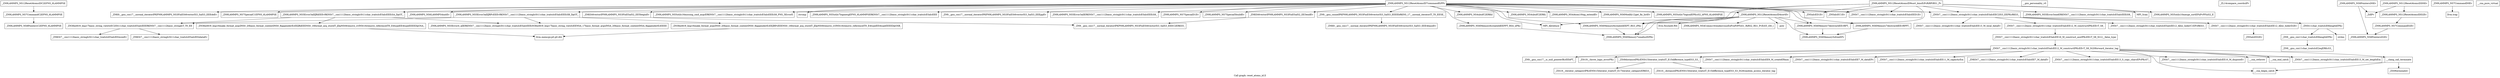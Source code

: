 digraph "Call graph: reset_atoms_id.ll" {
	label="Call graph: reset_atoms_id.ll";

	Node0x555edb61afc0 [shape=record,label="{_ZN9LAMMPS_NS12ResetAtomsIDC2EPNS_6LAMMPSE}"];
	Node0x555edb61afc0 -> Node0x555edb616780;
	Node0x555edb616780 [shape=record,label="{_ZN9LAMMPS_NS7CommandC2EPNS_6LAMMPSE}"];
	Node0x555edb616780 -> Node0x555edb60c440;
	Node0x555edb5ffcd0 [shape=record,label="{_ZN9LAMMPS_NS12ResetAtomsID7commandEiPPc}"];
	Node0x555edb5ffcd0 -> Node0x555edb63b5b0;
	Node0x555edb5ffcd0 -> Node0x555edb676430;
	Node0x555edb5ffcd0 -> Node0x555edb5be590;
	Node0x555edb5ffcd0 -> Node0x555edb60c4c0;
	Node0x555edb5ffcd0 -> Node0x555edb671f40;
	Node0x555edb5ffcd0 -> Node0x555edb622650;
	Node0x555edb5ffcd0 -> Node0x555edb660270;
	Node0x555edb5ffcd0 -> Node0x555edb616c80;
	Node0x555edb5ffcd0 -> Node0x555edb6503d0;
	Node0x555edb5ffcd0 -> Node0x555edb5bde60;
	Node0x555edb5ffcd0 -> Node0x555edb5edf70;
	Node0x555edb5ffcd0 -> Node0x555edb69df10;
	Node0x555edb5ffcd0 -> Node0x555edb5e1da0;
	Node0x555edb5ffcd0 -> Node0x555edb5f5f40;
	Node0x555edb5ffcd0 -> Node0x555edb5bd2d0;
	Node0x555edb5ffcd0 -> Node0x555edb5bc660;
	Node0x555edb5ffcd0 -> Node0x555edb5bce80;
	Node0x555edb5ffcd0 -> Node0x555edb5bbe80;
	Node0x555edb5ffcd0 -> Node0x555edb694890;
	Node0x555edb5ffcd0 -> Node0x555edb61b0d0;
	Node0x555edb5ffcd0 -> Node0x555edb5ee000;
	Node0x555edb5ffcd0 -> Node0x555edb5bd490;
	Node0x555edb5ffcd0 -> Node0x555edb68df10;
	Node0x555edb5ffcd0 -> Node0x555edb5bcd30;
	Node0x555edb5ffcd0 -> Node0x555edb5bcda0;
	Node0x555edb5ffcd0 -> Node0x555edb5b8f90;
	Node0x555edb5ffcd0 -> Node0x555edb5b9950;
	Node0x555edb5ffcd0 -> Node0x555edb5bbba0;
	Node0x555edb5ffcd0 -> Node0x555edb5bc9a0;
	Node0x555edb5ffcd0 -> Node0x555edb5b8e10;
	Node0x555edb671f40 [shape=record,label="{_ZN9LAMMPS_NS5Error3allERKNSt7__cxx1112basic_stringIcSt11char_traitsIcESaIcEEEiS8_}"];
	Node0x555edb63b5b0 [shape=record,label="{_ZNSaIcEC1Ev}"];
	Node0x555edb676430 [shape=record,label="{_ZNSt7__cxx1112basic_stringIcSt11char_traitsIcESaIcEEC2IS3_EEPKcRKS3_}"];
	Node0x555edb676430 -> Node0x555edb5bd740;
	Node0x555edb676430 -> Node0x555edb5ba140;
	Node0x555edb676430 -> Node0x555edb5be6c0;
	Node0x555edb676430 -> Node0x555edb5bec00;
	Node0x555edb676430 -> Node0x555edb631450;
	Node0x555edb639fc0 [shape=record,label="{__gxx_personality_v0}"];
	Node0x555edb622650 [shape=record,label="{_ZNSt7__cxx1112basic_stringIcSt11char_traitsIcESaIcEED1Ev}"];
	Node0x555edb5bec00 [shape=record,label="{_ZNSt7__cxx1112basic_stringIcSt11char_traitsIcESaIcEE12_M_constructIPKcEEvT_S8_}"];
	Node0x555edb5bec00 -> Node0x555edb60a250;
	Node0x555edb660270 [shape=record,label="{_ZNSaIcED1Ev}"];
	Node0x555edb5bbe80 [shape=record,label="{_ZN9LAMMPS_NS6Modify12get_fix_listEv}"];
	Node0x555edb694890 [shape=record,label="{_ZNKSt6vectorIPN9LAMMPS_NS3FixESaIS2_EE5beginEv}"];
	Node0x555edb694890 -> Node0x555edb5c7780;
	Node0x555edb61b0d0 [shape=record,label="{_ZNKSt6vectorIPN9LAMMPS_NS3FixESaIS2_EE3endEv}"];
	Node0x555edb61b0d0 -> Node0x555edb5c7780;
	Node0x555edb5ee000 [shape=record,label="{_ZN9__gnu_cxxneIPKPN9LAMMPS_NS3FixESt6vectorIS3_SaIS3_EEEEbRKNS_17__normal_iteratorIT_T0_EESE_}"];
	Node0x555edb5ee000 -> Node0x555edb5c97e0;
	Node0x555edb5bd490 [shape=record,label="{_ZNK9__gnu_cxx17__normal_iteratorIPKPN9LAMMPS_NS3FixESt6vectorIS3_SaIS3_EEEdeEv}"];
	Node0x555edb5bcda0 [shape=record,label="{_ZN9LAMMPS_NS5Error3allIJRPcEEEvRKNSt7__cxx1112basic_stringIcSt11char_traitsIcESaIcEEEiSB_DpOT_}"];
	Node0x555edb5bcda0 -> Node0x555edb5cbe10;
	Node0x555edb5bcda0 -> Node0x555edb5cf8a0;
	Node0x555edb5bcda0 -> Node0x555edb5d12f0;
	Node0x555edb5b8e10 [shape=record,label="{_ZN9__gnu_cxx17__normal_iteratorIPKPN9LAMMPS_NS3FixESt6vectorIS3_SaIS3_EEEppEv}"];
	Node0x555edb5bc9a0 [shape=record,label="{_ZN9LAMMPS_NS5utils7logmesgEPNS_6LAMMPSERKNSt7__cxx1112basic_stringIcSt11char_traitsIcESaIcEEE}"];
	Node0x555edb5bbba0 [shape=record,label="{strcmp}"];
	Node0x555edb5b9950 [shape=record,label="{_ZN9LAMMPS_NS5utils16missing_cmd_argsERKNSt7__cxx1112basic_stringIcSt11char_traitsIcESaIcEEEiS8_PNS_5ErrorE}"];
	Node0x555edb5b8f90 [shape=record,label="{_ZN9LAMMPS_NS5utils7logicalEPKciS2_bPNS_6LAMMPSE}"];
	Node0x555edb5bcd30 [shape=record,label="{_ZN9LAMMPS_NS6LAMMPS4initEv}"];
	Node0x555edb68df10 [shape=record,label="{_ZN9LAMMPS_NS6Memory6createIiEEPT_RS3_iPKc}"];
	Node0x555edb68df10 -> Node0x555edb5d40a0;
	Node0x555edb5bce80 [shape=record,label="{_ZN9LAMMPS_NS4Atom10tag_extendEv}"];
	Node0x555edb5bc660 [shape=record,label="{_ZN9LAMMPS_NS12ResetAtomsID4sortEv}"];
	Node0x555edb5bc660 -> Node0x555edb5e1da0;
	Node0x555edb5bc660 -> Node0x555edb5dac40;
	Node0x555edb5bc660 -> Node0x555edb5d6480;
	Node0x555edb5bc660 -> Node0x555edb60c4c0;
	Node0x555edb5bc660 -> Node0x555edb5d9cb0;
	Node0x555edb5bc660 -> Node0x555edb5d40a0;
	Node0x555edb5bc660 -> Node0x555edb68df10;
	Node0x555edb5bc660 -> Node0x555edb5d8c10;
	Node0x555edb5bd2d0 [shape=record,label="{_ZN9LAMMPS_NS6Memory6createIdEEPPT_RS4_iiPKc}"];
	Node0x555edb5bd2d0 -> Node0x555edb5d40a0;
	Node0x555edb5f5f40 [shape=record,label="{_ZN9LAMMPS_NS4ubufC2ERKi}"];
	Node0x555edb5edf70 [shape=record,label="{_ZN9LAMMPS_NS4ubufC2ERKd}"];
	Node0x555edb5e1da0 [shape=record,label="{MPI_Allreduce}"];
	Node0x555edb69df10 [shape=record,label="{_ZN9LAMMPS_NS5Error3allIJRiEEEvRKNSt7__cxx1112basic_stringIcSt11char_traitsIcESaIcEEEiSA_DpOT_}"];
	Node0x555edb69df10 -> Node0x555edb5cbe10;
	Node0x555edb69df10 -> Node0x555edb5dc7c0;
	Node0x555edb69df10 -> Node0x555edb5d12f0;
	Node0x555edb5bde60 [shape=record,label="{_ZN9LAMMPS_NS7SpecialC1EPNS_6LAMMPSE}"];
	Node0x555edb6503d0 [shape=record,label="{_ZN9LAMMPS_NS7Special5buildEv}"];
	Node0x555edb616c80 [shape=record,label="{_ZN9LAMMPS_NS7SpecialD1Ev}"];
	Node0x555edb60c4c0 [shape=record,label="{_ZN9LAMMPS_NS6Memory7destroyIiEEvRPT_}"];
	Node0x555edb60c4c0 -> Node0x555edb5dac40;
	Node0x555edb5be590 [shape=record,label="{_ZN9LAMMPS_NS6Memory7destroyIdEEvRPPT_}"];
	Node0x555edb5be590 -> Node0x555edb5dac40;
	Node0x555edb5d6480 [shape=record,label="{llvm.fmuladd.f64}"];
	Node0x555edb5d8c10 [shape=record,label="{pow}"];
	Node0x555edb5d40a0 [shape=record,label="{_ZN9LAMMPS_NS6Memory7smallocElPKc}"];
	Node0x555edb5e44b0 [shape=record,label="{_ZN9LAMMPS_NS12ResetAtomsID9sort_binsEiPcRiRPiRS1_Pv}"];
	Node0x555edb5e44b0 -> Node0x555edb63b5b0;
	Node0x555edb5e44b0 -> Node0x555edb676430;
	Node0x555edb5e44b0 -> Node0x555edb60c4c0;
	Node0x555edb5e44b0 -> Node0x555edb5d40a0;
	Node0x555edb5e44b0 -> Node0x555edb5e5bf0;
	Node0x555edb5e44b0 -> Node0x555edb622650;
	Node0x555edb5e44b0 -> Node0x555edb660270;
	Node0x555edb5e44b0 -> Node0x555edb68df10;
	Node0x555edb5e44b0 -> Node0x555edb5e7fa0;
	Node0x555edb5e44b0 -> Node0x555edb5e75f0;
	Node0x555edb5d9cb0 [shape=record,label="{_ZN9LAMMPS_NS4Comm10rendezvousEiiPciiPiPFiiS1_RiRS2_RS1_PvEiS5_iS6_i}"];
	Node0x555edb5dac40 [shape=record,label="{_ZN9LAMMPS_NS6Memory5sfreeEPv}"];
	Node0x555edb5e5bf0 [shape=record,label="{_ZN9LAMMPS_NS5Error3oneERKNSt7__cxx1112basic_stringIcSt11char_traitsIcESaIcEEEiS8_}"];
	Node0x555edb5e75f0 [shape=record,label="{_ZN9LAMMPS_NS5utils10merge_sortEPiiPvPFiiiS2_E}"];
	Node0x555edb5ec0f0 [shape=record,label="{_ZL14compare_coordsiiPv}"];
	Node0x555edb5e7fa0 [shape=record,label="{MPI_Scan}"];
	Node0x555edb5f0290 [shape=record,label="{_ZN9LAMMPS_NS12ResetAtomsIDD2Ev}"];
	Node0x555edb5f0290 -> Node0x555edb5f2500;
	Node0x555edb5f38e0 [shape=record,label="{_ZN9LAMMPS_NS12ResetAtomsIDD0Ev}"];
	Node0x555edb5f38e0 -> Node0x555edb5f0290;
	Node0x555edb5f38e0 -> Node0x555edb5f4b40;
	Node0x555edb60c440 [shape=record,label="{_ZN9LAMMPS_NS8PointersC2EPNS_6LAMMPSE}"];
	Node0x555edb5f2500 [shape=record,label="{_ZN9LAMMPS_NS7CommandD2Ev}"];
	Node0x555edb5f2500 -> Node0x555edb5fce20;
	Node0x555edb5febb0 [shape=record,label="{_ZN9LAMMPS_NS7CommandD0Ev}"];
	Node0x555edb5febb0 -> Node0x555edb603a60;
	Node0x555edb606cb0 [shape=record,label="{__cxa_pure_virtual}"];
	Node0x555edb5fce20 [shape=record,label="{_ZN9LAMMPS_NS8PointersD2Ev}"];
	Node0x555edb607d00 [shape=record,label="{_ZN9LAMMPS_NS8PointersD0Ev}"];
	Node0x555edb607d00 -> Node0x555edb5fce20;
	Node0x555edb607d00 -> Node0x555edb5f4b40;
	Node0x555edb5f4b40 [shape=record,label="{_ZdlPv}"];
	Node0x555edb603a60 [shape=record,label="{llvm.trap}"];
	Node0x555edb5bd740 [shape=record,label="{_ZNSt7__cxx1112basic_stringIcSt11char_traitsIcESaIcEE13_M_local_dataEv}"];
	Node0x555edb5ba140 [shape=record,label="{_ZNSt7__cxx1112basic_stringIcSt11char_traitsIcESaIcEE12_Alloc_hiderC1EPcRKS3_}"];
	Node0x555edb5be6c0 [shape=record,label="{_ZNSt11char_traitsIcE6lengthEPKc}"];
	Node0x555edb5be6c0 -> Node0x555edb632230;
	Node0x555edb5be6c0 -> Node0x555edb610230;
	Node0x555edb631450 [shape=record,label="{_ZNSt7__cxx1112basic_stringIcSt11char_traitsIcESaIcEE12_Alloc_hiderD2Ev}"];
	Node0x555edb631450 -> Node0x555edb611fc0;
	Node0x555edb60a250 [shape=record,label="{_ZNSt7__cxx1112basic_stringIcSt11char_traitsIcESaIcEE16_M_construct_auxIPKcEEvT_S8_St12__false_type}"];
	Node0x555edb60a250 -> Node0x555edb613d50;
	Node0x555edb613d50 [shape=record,label="{_ZNSt7__cxx1112basic_stringIcSt11char_traitsIcESaIcEE12_M_constructIPKcEEvT_S8_St20forward_iterator_tag}"];
	Node0x555edb613d50 -> Node0x555edb6170b0;
	Node0x555edb613d50 -> Node0x555edb618030;
	Node0x555edb613d50 -> Node0x555edb619b10;
	Node0x555edb613d50 -> Node0x555edb61b5e0;
	Node0x555edb613d50 -> Node0x555edb61c3a0;
	Node0x555edb613d50 -> Node0x555edb61cec0;
	Node0x555edb613d50 -> Node0x555edb61dd40;
	Node0x555edb613d50 -> Node0x555edb625620;
	Node0x555edb613d50 -> Node0x555edb626d90;
	Node0x555edb613d50 -> Node0x555edb627d80;
	Node0x555edb613d50 -> Node0x555edb628260;
	Node0x555edb613d50 -> Node0x555edb631c20;
	Node0x555edb613d50 -> Node0x555edb638420;
	Node0x555edb613d50 -> Node0x555edb643ad0;
	Node0x555edb6170b0 [shape=record,label="{_ZN9__gnu_cxx17__is_null_pointerIKcEEbPT_}"];
	Node0x555edb618030 [shape=record,label="{_ZSt19__throw_logic_errorPKc}"];
	Node0x555edb619b10 [shape=record,label="{_ZSt8distanceIPKcENSt15iterator_traitsIT_E15difference_typeES3_S3_}"];
	Node0x555edb619b10 -> Node0x555edb646bb0;
	Node0x555edb619b10 -> Node0x555edb63b530;
	Node0x555edb61c3a0 [shape=record,label="{_ZNSt7__cxx1112basic_stringIcSt11char_traitsIcESaIcEE7_M_dataEPc}"];
	Node0x555edb61b5e0 [shape=record,label="{_ZNSt7__cxx1112basic_stringIcSt11char_traitsIcESaIcEE9_M_createERmm}"];
	Node0x555edb61cec0 [shape=record,label="{_ZNSt7__cxx1112basic_stringIcSt11char_traitsIcESaIcEE11_M_capacityEm}"];
	Node0x555edb625620 [shape=record,label="{_ZNSt7__cxx1112basic_stringIcSt11char_traitsIcESaIcEE13_S_copy_charsEPcPKcS7_}"];
	Node0x555edb61dd40 [shape=record,label="{_ZNKSt7__cxx1112basic_stringIcSt11char_traitsIcESaIcEE7_M_dataEv}"];
	Node0x555edb626d90 [shape=record,label="{__cxa_begin_catch}"];
	Node0x555edb627d80 [shape=record,label="{_ZNSt7__cxx1112basic_stringIcSt11char_traitsIcESaIcEE10_M_disposeEv}"];
	Node0x555edb628260 [shape=record,label="{__cxa_rethrow}"];
	Node0x555edb631c20 [shape=record,label="{__cxa_end_catch}"];
	Node0x555edb643ad0 [shape=record,label="{__clang_call_terminate}"];
	Node0x555edb643ad0 -> Node0x555edb626d90;
	Node0x555edb643ad0 -> Node0x555edb656380;
	Node0x555edb656380 [shape=record,label="{_ZSt9terminatev}"];
	Node0x555edb638420 [shape=record,label="{_ZNSt7__cxx1112basic_stringIcSt11char_traitsIcESaIcEE13_M_set_lengthEm}"];
	Node0x555edb63b530 [shape=record,label="{_ZSt10__distanceIPKcENSt15iterator_traitsIT_E15difference_typeES3_S3_St26random_access_iterator_tag}"];
	Node0x555edb646bb0 [shape=record,label="{_ZSt19__iterator_categoryIPKcENSt15iterator_traitsIT_E17iterator_categoryERKS3_}"];
	Node0x555edb632230 [shape=record,label="{_ZN9__gnu_cxx11char_traitsIcE6lengthEPKc}"];
	Node0x555edb632230 -> Node0x555edb6573a0;
	Node0x555edb610230 [shape=record,label="{strlen}"];
	Node0x555edb6573a0 [shape=record,label="{_ZN9__gnu_cxx11char_traitsIcE2eqERKcS3_}"];
	Node0x555edb611fc0 [shape=record,label="{_ZNSaIcED2Ev}"];
	Node0x555edb5c7780 [shape=record,label="{_ZN9__gnu_cxx17__normal_iteratorIPKPN9LAMMPS_NS3FixESt6vectorIS3_SaIS3_EEEC2ERKS5_}"];
	Node0x555edb5c97e0 [shape=record,label="{_ZNK9__gnu_cxx17__normal_iteratorIPKPN9LAMMPS_NS3FixESt6vectorIS3_SaIS3_EEE4baseEv}"];
	Node0x555edb5d12f0 [shape=record,label="{_ZN9LAMMPS_NS5Error4_allERKNSt7__cxx1112basic_stringIcSt11char_traitsIcESaIcEEEiN3fmt6v9_lmp17basic_string_viewIcEENSA_17basic_format_argsINSA_20basic_format_contextINSA_8appenderEcEEEE}"];
	Node0x555edb5cbe10 [shape=record,label="{_ZN3fmt6v9_lmp17basic_string_viewIcEC2ISt11char_traitsIcESaIcEEERKNSt7__cxx1112basic_stringIcT_T0_EE}"];
	Node0x555edb5cbe10 -> Node0x555edb65bc50;
	Node0x555edb5cbe10 -> Node0x555edb65d5c0;
	Node0x555edb5cf8a0 [shape=record,label="{_ZN3fmt6v9_lmp16make_format_argsINS0_20basic_format_contextINS0_8appenderEcEEJRPcEEENS0_16format_arg_storeIT_JDpNSt9remove_cvINSt16remove_referenceIT0_E4typeEE4typeEEEEDpOSB_}"];
	Node0x555edb5cf8a0 -> Node0x555edb65daa0;
	Node0x555edb65bc50 [shape=record,label="{_ZNKSt7__cxx1112basic_stringIcSt11char_traitsIcESaIcEE4dataEv}"];
	Node0x555edb65d5c0 [shape=record,label="{_ZNKSt7__cxx1112basic_stringIcSt11char_traitsIcESaIcEE4sizeEv}"];
	Node0x555edb65daa0 [shape=record,label="{llvm.memcpy.p0.p0.i64}"];
	Node0x555edb5dc7c0 [shape=record,label="{_ZN3fmt6v9_lmp16make_format_argsINS0_20basic_format_contextINS0_8appenderEcEEJRiEEENS0_16format_arg_storeIT_JDpNSt9remove_cvINSt16remove_referenceIT0_E4typeEE4typeEEEEDpOSA_}"];
	Node0x555edb5dc7c0 -> Node0x555edb65daa0;
}
